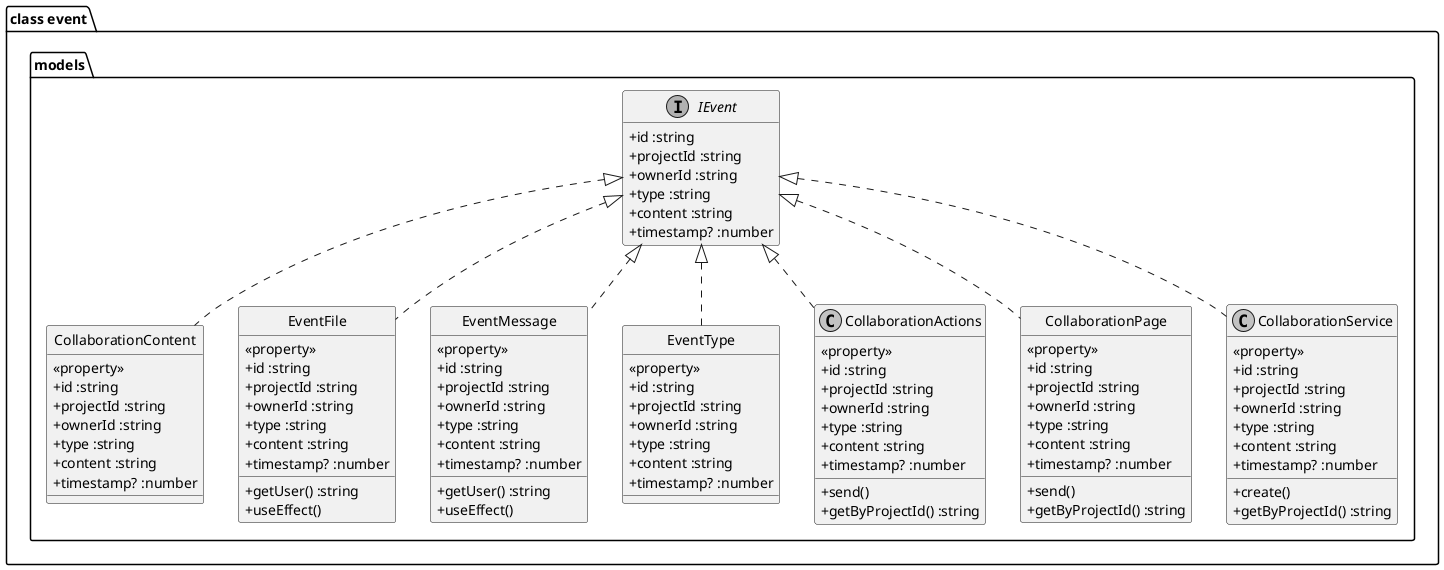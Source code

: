 @startuml

 skinparam monochrome true
 skinparam classAttributeIconSize 0
 top to bottom direction
package "class event.models"{
  
  interface "IEvent" {
  + id :string
  + projectId :string
  + ownerId :string
  + type :string
  + content :string
  + timestamp? :number
  }
  hide IEvent  methods

  class "CollaborationContent"{  
  <<property>>
   + id :string
  + projectId :string
  + ownerId :string
  + type :string
  + content :string
  + timestamp? :number
  }
  
hide CollaborationContent circle
show CollaborationContent fields
  
  
class "EventFile" {
  + getUser() :string
  + useEffect()
  <<property>>
     + id :string
  + projectId :string
  + ownerId :string
  + type :string
  + content :string
  + timestamp? :number
}

hide EventFile circle

class "EventMessage" {
  + getUser() :string
  + useEffect()
  <<property>>
    + id :string
  + projectId :string
  + ownerId :string
  + type :string
  + content :string
  + timestamp? :number
}

hide EventMessage circle

class "EventType" {
  <<property>>
  + id :string
  + projectId :string
  + ownerId :string
  + type :string
  + content :string
  + timestamp? :number
}

hide EventType circle
  
  class "CollaborationActions" {
    + send()
    + getByProjectId() :string
  <<property>>
  + id :string
  + projectId :string
  + ownerId :string
  + type :string
  + content :string
  + timestamp? :number
}

  
class "CollaborationPage" {
    + send()
    + getByProjectId() :string
  <<property>>
  + id :string
  + projectId :string
  + ownerId :string
  + type :string
  + content :string
  + timestamp? :number
}

hide CollaborationPage circle
  
  
class "CollaborationService" {
    + create()
    + getByProjectId() :string
  <<property>>
  + id :string
  + projectId :string
  + ownerId :string
  + type :string
  + content :string
  + timestamp? :number
}
  
   IEvent <|.. CollaborationContent 
  IEvent <|.. EventFile
  IEvent <|.. EventMessage 
  IEvent <|.. EventType
  IEvent <|.. CollaborationActions 
  IEvent <|.. CollaborationPage
    IEvent <|.. CollaborationService

}


@enduml